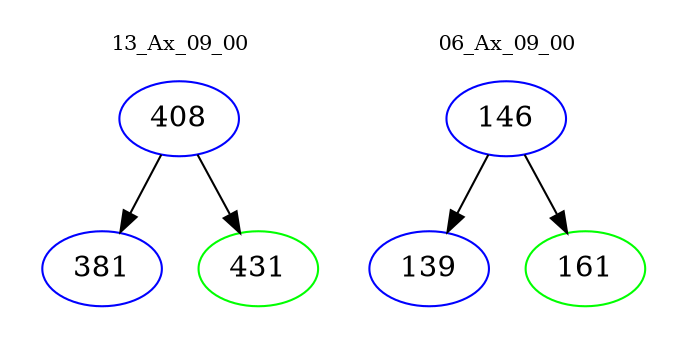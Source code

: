 digraph{
subgraph cluster_0 {
color = white
label = "13_Ax_09_00";
fontsize=10;
T0_408 [label="408", color="blue"]
T0_408 -> T0_381 [color="black"]
T0_381 [label="381", color="blue"]
T0_408 -> T0_431 [color="black"]
T0_431 [label="431", color="green"]
}
subgraph cluster_1 {
color = white
label = "06_Ax_09_00";
fontsize=10;
T1_146 [label="146", color="blue"]
T1_146 -> T1_139 [color="black"]
T1_139 [label="139", color="blue"]
T1_146 -> T1_161 [color="black"]
T1_161 [label="161", color="green"]
}
}
